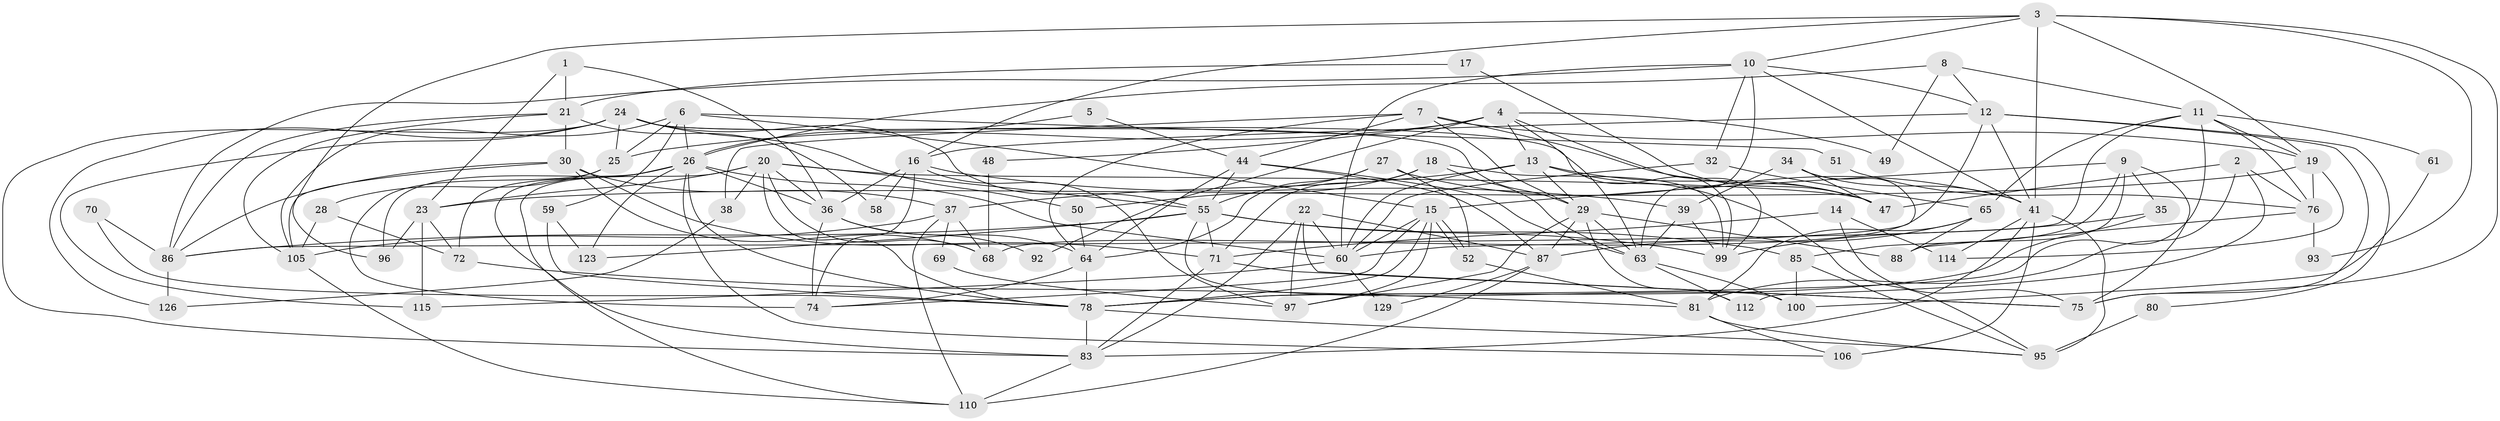 // Generated by graph-tools (version 1.1) at 2025/52/02/27/25 19:52:05]
// undirected, 85 vertices, 211 edges
graph export_dot {
graph [start="1"]
  node [color=gray90,style=filled];
  1;
  2;
  3 [super="+67"];
  4 [super="+56"];
  5;
  6 [super="+42"];
  7 [super="+98"];
  8;
  9 [super="+66"];
  10 [super="+108"];
  11 [super="+84"];
  12 [super="+125"];
  13 [super="+121"];
  14;
  15 [super="+127"];
  16 [super="+57"];
  17;
  18;
  19 [super="+46"];
  20 [super="+31"];
  21 [super="+111"];
  22;
  23 [super="+53"];
  24 [super="+43"];
  25 [super="+103"];
  26 [super="+45"];
  27;
  28;
  29 [super="+33"];
  30 [super="+54"];
  32;
  34;
  35;
  36 [super="+82"];
  37 [super="+104"];
  38 [super="+62"];
  39 [super="+40"];
  41 [super="+124"];
  44;
  47 [super="+102"];
  48;
  49;
  50 [super="+107"];
  51;
  52;
  55 [super="+128"];
  58;
  59;
  60 [super="+90"];
  61;
  63 [super="+77"];
  64 [super="+101"];
  65 [super="+79"];
  68 [super="+73"];
  69;
  70;
  71 [super="+118"];
  72 [super="+130"];
  74 [super="+116"];
  75;
  76 [super="+131"];
  78 [super="+94"];
  80;
  81 [super="+119"];
  83 [super="+89"];
  85 [super="+91"];
  86 [super="+120"];
  87 [super="+109"];
  88;
  92;
  93;
  95 [super="+117"];
  96;
  97;
  99;
  100;
  105;
  106 [super="+113"];
  110 [super="+122"];
  112;
  114;
  115;
  123;
  126;
  129;
  1 -- 21;
  1 -- 23;
  1 -- 36;
  2 -- 112;
  2 -- 81;
  2 -- 47;
  2 -- 76;
  3 -- 96;
  3 -- 10;
  3 -- 93;
  3 -- 16;
  3 -- 19;
  3 -- 41;
  3 -- 75;
  4 -- 92;
  4 -- 63;
  4 -- 13;
  4 -- 25 [weight=2];
  4 -- 48;
  4 -- 49;
  4 -- 99;
  5 -- 44;
  5 -- 26;
  6 -- 59;
  6 -- 51;
  6 -- 15;
  6 -- 25;
  6 -- 26;
  6 -- 105;
  7 -- 29;
  7 -- 64;
  7 -- 19;
  7 -- 38;
  7 -- 44;
  7 -- 47;
  8 -- 26;
  8 -- 49;
  8 -- 11;
  8 -- 12;
  9 -- 15;
  9 -- 35;
  9 -- 88;
  9 -- 75;
  9 -- 85;
  10 -- 60;
  10 -- 63;
  10 -- 41;
  10 -- 32;
  10 -- 12;
  10 -- 86;
  11 -- 19;
  11 -- 86;
  11 -- 76;
  11 -- 61;
  11 -- 78;
  11 -- 65;
  12 -- 68;
  12 -- 80;
  12 -- 16;
  12 -- 41;
  12 -- 75;
  13 -- 29;
  13 -- 47;
  13 -- 95;
  13 -- 37;
  13 -- 60;
  14 -- 75;
  14 -- 71;
  14 -- 114;
  15 -- 52;
  15 -- 52;
  15 -- 97;
  15 -- 74;
  15 -- 78;
  15 -- 60;
  16 -- 58;
  16 -- 97;
  16 -- 74;
  16 -- 36;
  16 -- 39 [weight=2];
  17 -- 21;
  17 -- 47;
  18 -- 99;
  18 -- 71;
  18 -- 63;
  18 -- 50;
  19 -- 114;
  19 -- 76;
  19 -- 23;
  20 -- 78;
  20 -- 38;
  20 -- 55;
  20 -- 47;
  20 -- 68;
  20 -- 23;
  20 -- 110;
  20 -- 36;
  21 -- 105;
  21 -- 58;
  21 -- 86;
  21 -- 30;
  22 -- 75;
  22 -- 87;
  22 -- 97;
  22 -- 83;
  22 -- 60;
  23 -- 115;
  23 -- 96;
  23 -- 72;
  24 -- 29;
  24 -- 83;
  24 -- 99;
  24 -- 126;
  24 -- 50;
  24 -- 115;
  24 -- 55;
  24 -- 25;
  25 -- 28;
  25 -- 74;
  26 -- 72;
  26 -- 96;
  26 -- 106;
  26 -- 123;
  26 -- 60;
  26 -- 78;
  26 -- 83;
  26 -- 36;
  27 -- 52;
  27 -- 64;
  27 -- 41;
  27 -- 55;
  28 -- 105;
  28 -- 72;
  29 -- 112;
  29 -- 87;
  29 -- 97;
  29 -- 88;
  29 -- 63;
  30 -- 68;
  30 -- 86;
  30 -- 71;
  30 -- 105;
  30 -- 37;
  32 -- 60;
  32 -- 65;
  34 -- 47;
  34 -- 60;
  34 -- 41;
  34 -- 39;
  35 -- 99;
  35 -- 78;
  36 -- 74;
  36 -- 64;
  36 -- 92;
  37 -- 68;
  37 -- 69;
  37 -- 105;
  37 -- 110;
  38 -- 126;
  39 -- 99;
  39 -- 63;
  41 -- 83;
  41 -- 106 [weight=2];
  41 -- 114;
  41 -- 95;
  44 -- 55;
  44 -- 63;
  44 -- 64;
  44 -- 87;
  48 -- 68;
  50 -- 64;
  51 -- 76;
  52 -- 81;
  55 -- 99;
  55 -- 71;
  55 -- 123;
  55 -- 100;
  55 -- 86;
  55 -- 85;
  59 -- 123;
  59 -- 78;
  60 -- 129;
  60 -- 115;
  61 -- 100;
  63 -- 112;
  63 -- 100;
  64 -- 74;
  64 -- 78;
  65 -- 81;
  65 -- 88;
  65 -- 87;
  69 -- 97;
  70 -- 86;
  70 -- 78;
  71 -- 83;
  71 -- 75;
  72 -- 81;
  76 -- 88;
  76 -- 93;
  78 -- 95;
  78 -- 83;
  80 -- 95 [weight=2];
  81 -- 106;
  81 -- 95;
  83 -- 110;
  85 -- 100;
  85 -- 95;
  86 -- 126;
  87 -- 129;
  87 -- 110 [weight=2];
  105 -- 110;
}
